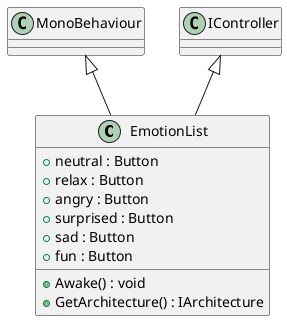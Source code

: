 @startuml
class EmotionList {
    + neutral : Button
    + relax : Button
    + angry : Button
    + surprised : Button
    + sad : Button
    + fun : Button
    + Awake() : void
    + GetArchitecture() : IArchitecture
}
MonoBehaviour <|-- EmotionList
IController <|-- EmotionList
@enduml

